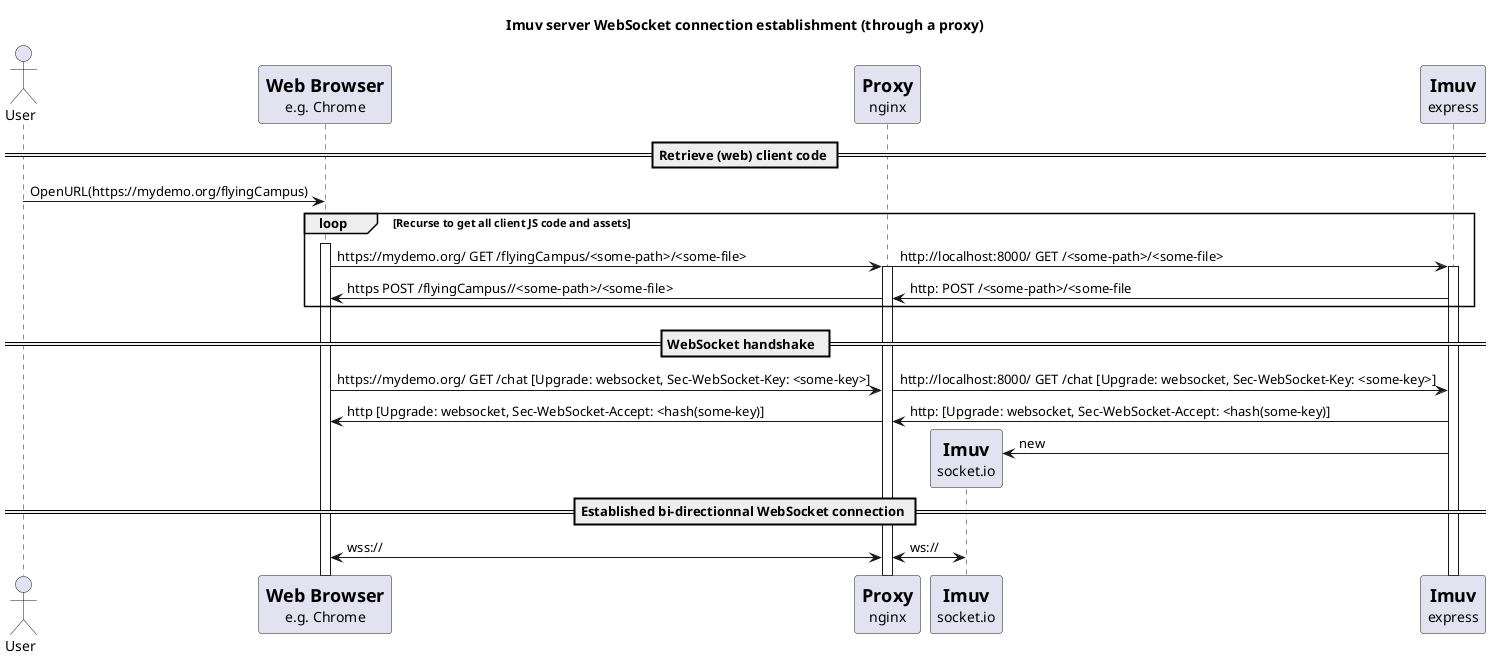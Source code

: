 @startuml
'For same line messages support
!pragma teoz true

title Imuv server WebSocket connection establishment (through a proxy)

actor User
participant WebBrowser [
  =Web Browser
  e.g. Chrome
]
participant Proxy [
  =Proxy
  nginx
]
participant socket.io [
  =Imuv
  socket.io
]
participant Imuv [
  =Imuv
  express
]

== Retrieve (web) client code ==
User -> WebBrowser : OpenURL(https://mydemo.org/flyingCampus)

loop Recurse to get all client JS code and assets
  activate WebBrowser
  WebBrowser -> Proxy : https://mydemo.org/ GET /flyingCampus/<some-path>/<some-file>
  activate Proxy
  &Proxy -> Imuv : http://localhost:8000/ GET /<some-path>/<some-file>
  activate Imuv
  Proxy <- Imuv : http: POST /<some-path>/<some-file
  &WebBrowser <- Proxy : https POST /flyingCampus//<some-path>/<some-file>
end

== WebSocket handshake  ==
WebBrowser -> Proxy : https://mydemo.org/ GET /chat [Upgrade: websocket, Sec-WebSocket-Key: <some-key>]
& Proxy -> Imuv : http://localhost:8000/ GET /chat [Upgrade: websocket, Sec-WebSocket-Key: <some-key>]
Proxy <- Imuv : http: [Upgrade: websocket, Sec-WebSocket-Accept: <hash(some-key)]
&WebBrowser <- Proxy : http [Upgrade: websocket, Sec-WebSocket-Accept: <hash(some-key)]
socket.io <- Imuv **: new

== Established bi-directionnal WebSocket connection ==
Proxy <-> socket.io: ws://
&WebBrowser <-> Proxy: wss://

@enduml